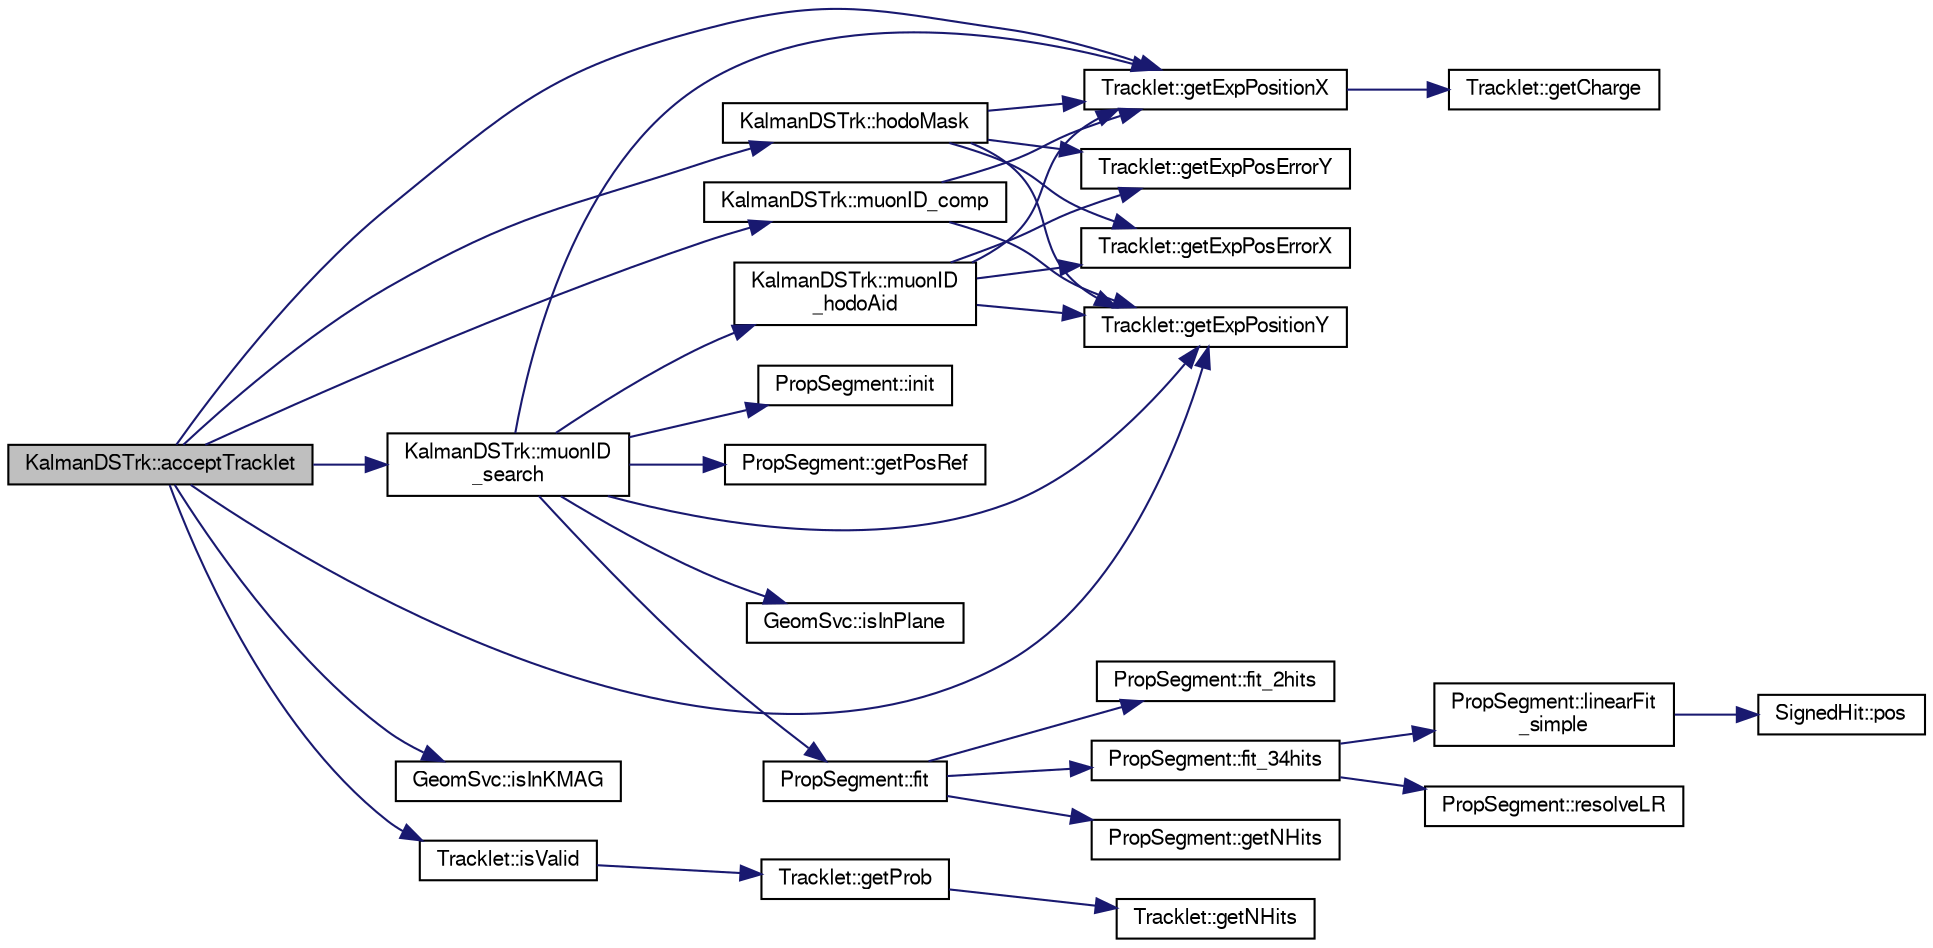 digraph "KalmanDSTrk::acceptTracklet"
{
  bgcolor="transparent";
  edge [fontname="FreeSans",fontsize="10",labelfontname="FreeSans",labelfontsize="10"];
  node [fontname="FreeSans",fontsize="10",shape=record];
  rankdir="LR";
  Node1 [label="KalmanDSTrk::acceptTracklet",height=0.2,width=0.4,color="black", fillcolor="grey75", style="filled" fontcolor="black"];
  Node1 -> Node2 [color="midnightblue",fontsize="10",style="solid",fontname="FreeSans"];
  Node2 [label="Tracklet::getExpPositionX",height=0.2,width=0.4,color="black",URL="$d2/d26/classTracklet.html#a34dc65d53a8d13dd4f2cf35ee7f24573"];
  Node2 -> Node3 [color="midnightblue",fontsize="10",style="solid",fontname="FreeSans"];
  Node3 [label="Tracklet::getCharge",height=0.2,width=0.4,color="black",URL="$d2/d26/classTracklet.html#a1f2be06375c110356dabc35f1033ea73"];
  Node1 -> Node4 [color="midnightblue",fontsize="10",style="solid",fontname="FreeSans"];
  Node4 [label="Tracklet::getExpPositionY",height=0.2,width=0.4,color="black",URL="$d2/d26/classTracklet.html#acfa229de89a95c51f515f9fec5763108"];
  Node1 -> Node5 [color="midnightblue",fontsize="10",style="solid",fontname="FreeSans"];
  Node5 [label="KalmanDSTrk::hodoMask",height=0.2,width=0.4,color="black",URL="$db/daa/classKalmanDSTrk.html#ad56551b49302a8483ec62d2e5b830085"];
  Node5 -> Node2 [color="midnightblue",fontsize="10",style="solid",fontname="FreeSans"];
  Node5 -> Node4 [color="midnightblue",fontsize="10",style="solid",fontname="FreeSans"];
  Node5 -> Node6 [color="midnightblue",fontsize="10",style="solid",fontname="FreeSans"];
  Node6 [label="Tracklet::getExpPosErrorX",height=0.2,width=0.4,color="black",URL="$d2/d26/classTracklet.html#ad25a91b7c2a619e3b9a59358626b181b"];
  Node5 -> Node7 [color="midnightblue",fontsize="10",style="solid",fontname="FreeSans"];
  Node7 [label="Tracklet::getExpPosErrorY",height=0.2,width=0.4,color="black",URL="$d2/d26/classTracklet.html#ae1ac06ed407411fa5aedd42e5ca1d710"];
  Node1 -> Node8 [color="midnightblue",fontsize="10",style="solid",fontname="FreeSans"];
  Node8 [label="GeomSvc::isInKMAG",height=0.2,width=0.4,color="black",URL="$d0/da0/classGeomSvc.html#a69586ef9100d9c369aa5ed31c0e27190"];
  Node1 -> Node9 [color="midnightblue",fontsize="10",style="solid",fontname="FreeSans"];
  Node9 [label="Tracklet::isValid",height=0.2,width=0.4,color="black",URL="$d2/d26/classTracklet.html#aca9d101f5ea9336e2e64e9417735b960",tooltip="isValid returns non zero if object contains vailid data "];
  Node9 -> Node10 [color="midnightblue",fontsize="10",style="solid",fontname="FreeSans"];
  Node10 [label="Tracklet::getProb",height=0.2,width=0.4,color="black",URL="$d2/d26/classTracklet.html#adca6f6eddbd98bcbdf892f434e473dee"];
  Node10 -> Node11 [color="midnightblue",fontsize="10",style="solid",fontname="FreeSans"];
  Node11 [label="Tracklet::getNHits",height=0.2,width=0.4,color="black",URL="$d2/d26/classTracklet.html#a5328ac485c2eec2b1b3162cc20a1ccf8"];
  Node1 -> Node12 [color="midnightblue",fontsize="10",style="solid",fontname="FreeSans"];
  Node12 [label="KalmanDSTrk::muonID_comp",height=0.2,width=0.4,color="black",URL="$db/daa/classKalmanDSTrk.html#a4c7987b3b868494c5c16695f151cd0f1"];
  Node12 -> Node2 [color="midnightblue",fontsize="10",style="solid",fontname="FreeSans"];
  Node12 -> Node4 [color="midnightblue",fontsize="10",style="solid",fontname="FreeSans"];
  Node1 -> Node13 [color="midnightblue",fontsize="10",style="solid",fontname="FreeSans"];
  Node13 [label="KalmanDSTrk::muonID\l_search",height=0.2,width=0.4,color="black",URL="$db/daa/classKalmanDSTrk.html#ad5e83ecd7c597cedf5dab19a73aeb1f5"];
  Node13 -> Node2 [color="midnightblue",fontsize="10",style="solid",fontname="FreeSans"];
  Node13 -> Node4 [color="midnightblue",fontsize="10",style="solid",fontname="FreeSans"];
  Node13 -> Node14 [color="midnightblue",fontsize="10",style="solid",fontname="FreeSans"];
  Node14 [label="PropSegment::init",height=0.2,width=0.4,color="black",URL="$d0/d1e/classPropSegment.html#aa982f265d5ce4efbe42e5dbaabd0a559"];
  Node13 -> Node15 [color="midnightblue",fontsize="10",style="solid",fontname="FreeSans"];
  Node15 [label="PropSegment::getPosRef",height=0.2,width=0.4,color="black",URL="$d0/d1e/classPropSegment.html#ad8797756258f7ed1eabb98fe5c94f4a7"];
  Node13 -> Node16 [color="midnightblue",fontsize="10",style="solid",fontname="FreeSans"];
  Node16 [label="GeomSvc::isInPlane",height=0.2,width=0.4,color="black",URL="$d0/da0/classGeomSvc.html#aeb39d8892e1abc38eaf32608b0db0a20",tooltip="See if a point is in a plane. "];
  Node13 -> Node17 [color="midnightblue",fontsize="10",style="solid",fontname="FreeSans"];
  Node17 [label="PropSegment::fit",height=0.2,width=0.4,color="black",URL="$d0/d1e/classPropSegment.html#a50efd15badce32c007c6e1178b2ce977"];
  Node17 -> Node18 [color="midnightblue",fontsize="10",style="solid",fontname="FreeSans"];
  Node18 [label="PropSegment::getNHits",height=0.2,width=0.4,color="black",URL="$d0/d1e/classPropSegment.html#a9642b31a718683d585cc9f92e0e372c5"];
  Node17 -> Node19 [color="midnightblue",fontsize="10",style="solid",fontname="FreeSans"];
  Node19 [label="PropSegment::fit_2hits",height=0.2,width=0.4,color="black",URL="$d0/d1e/classPropSegment.html#ad850340623d574dc60447e572794b798"];
  Node17 -> Node20 [color="midnightblue",fontsize="10",style="solid",fontname="FreeSans"];
  Node20 [label="PropSegment::fit_34hits",height=0.2,width=0.4,color="black",URL="$d0/d1e/classPropSegment.html#aca28cdf1a12ff0d4a0c58a5fbd595dff"];
  Node20 -> Node21 [color="midnightblue",fontsize="10",style="solid",fontname="FreeSans"];
  Node21 [label="PropSegment::resolveLR",height=0.2,width=0.4,color="black",URL="$d0/d1e/classPropSegment.html#a81e4f482e41368e5d21508ec8f4a765f"];
  Node20 -> Node22 [color="midnightblue",fontsize="10",style="solid",fontname="FreeSans"];
  Node22 [label="PropSegment::linearFit\l_simple",height=0.2,width=0.4,color="black",URL="$d0/d1e/classPropSegment.html#aff06825f6828f0eb58be0ea6ae8ec805"];
  Node22 -> Node23 [color="midnightblue",fontsize="10",style="solid",fontname="FreeSans"];
  Node23 [label="SignedHit::pos",height=0.2,width=0.4,color="black",URL="$de/d45/classSignedHit.html#aa752a613465f50fc640689c0b3eb99b5"];
  Node13 -> Node24 [color="midnightblue",fontsize="10",style="solid",fontname="FreeSans"];
  Node24 [label="KalmanDSTrk::muonID\l_hodoAid",height=0.2,width=0.4,color="black",URL="$db/daa/classKalmanDSTrk.html#a4b3c56c9abbdcc00ab0c79205b9aa82b"];
  Node24 -> Node2 [color="midnightblue",fontsize="10",style="solid",fontname="FreeSans"];
  Node24 -> Node4 [color="midnightblue",fontsize="10",style="solid",fontname="FreeSans"];
  Node24 -> Node6 [color="midnightblue",fontsize="10",style="solid",fontname="FreeSans"];
  Node24 -> Node7 [color="midnightblue",fontsize="10",style="solid",fontname="FreeSans"];
}
